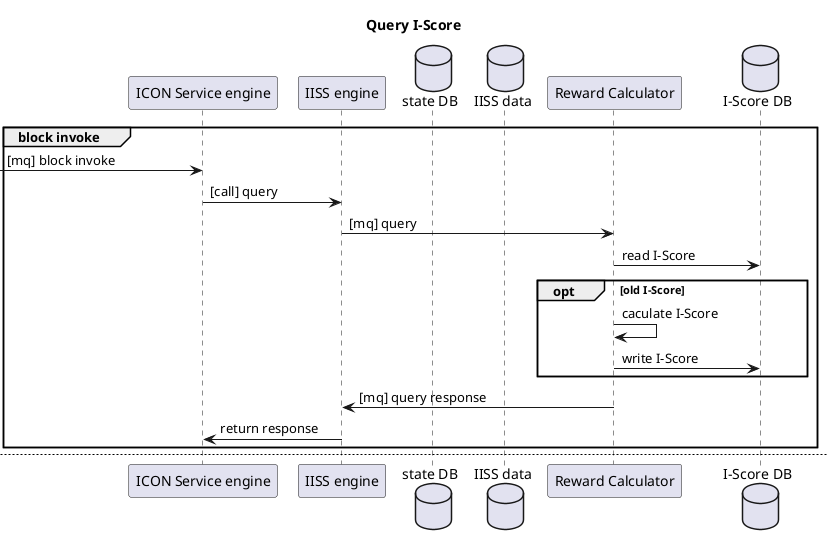 @startuml
title Query I-Score

participant "ICON Service engine" as IS
participant "IISS engine" as IISS
database "state DB" as SDB
database "IISS data" as ID
participant "Reward Calculator" as RC
database "I-Score DB" as ISDB

group block invoke

-> IS: [mq] block invoke
IS -> IISS: [call] query
IISS -> RC: [mq] query
RC -> ISDB: read I-Score
opt old I-Score
RC -> RC: caculate I-Score
RC -> ISDB: write I-Score
end
RC -> IISS: [mq] query response
IISS -> IS: return response

end

newpage Claim I-Score

group block invoke

-> IS: [mq] block invoke
IS -> IISS: [call] with TX
IISS -> RC: [mq] claim
RC -> ISDB: read I-Score
opt old I-Score
RC -> RC: caculate I-Score
end
RC -> IISS: claim response
IISS -> IS: return response

end

group write_precommit_state, remove_precommit_state

-> IS: [mq] write_precommit_state\nor remove_precommit_state
IS -> IISS: commit or rollback
IISS -> RC: [mq] commit or rollback
alt commit
RC -> ISDB: set I-Score 0 and \nupdate block height
else rollback
RC -> RC: reset memory
end
RC -> IISS: [mq] commit or rollback response
opt commit
IISS -> SDB: update ICX
end
IISS -> IS: return response

end

@enduml
